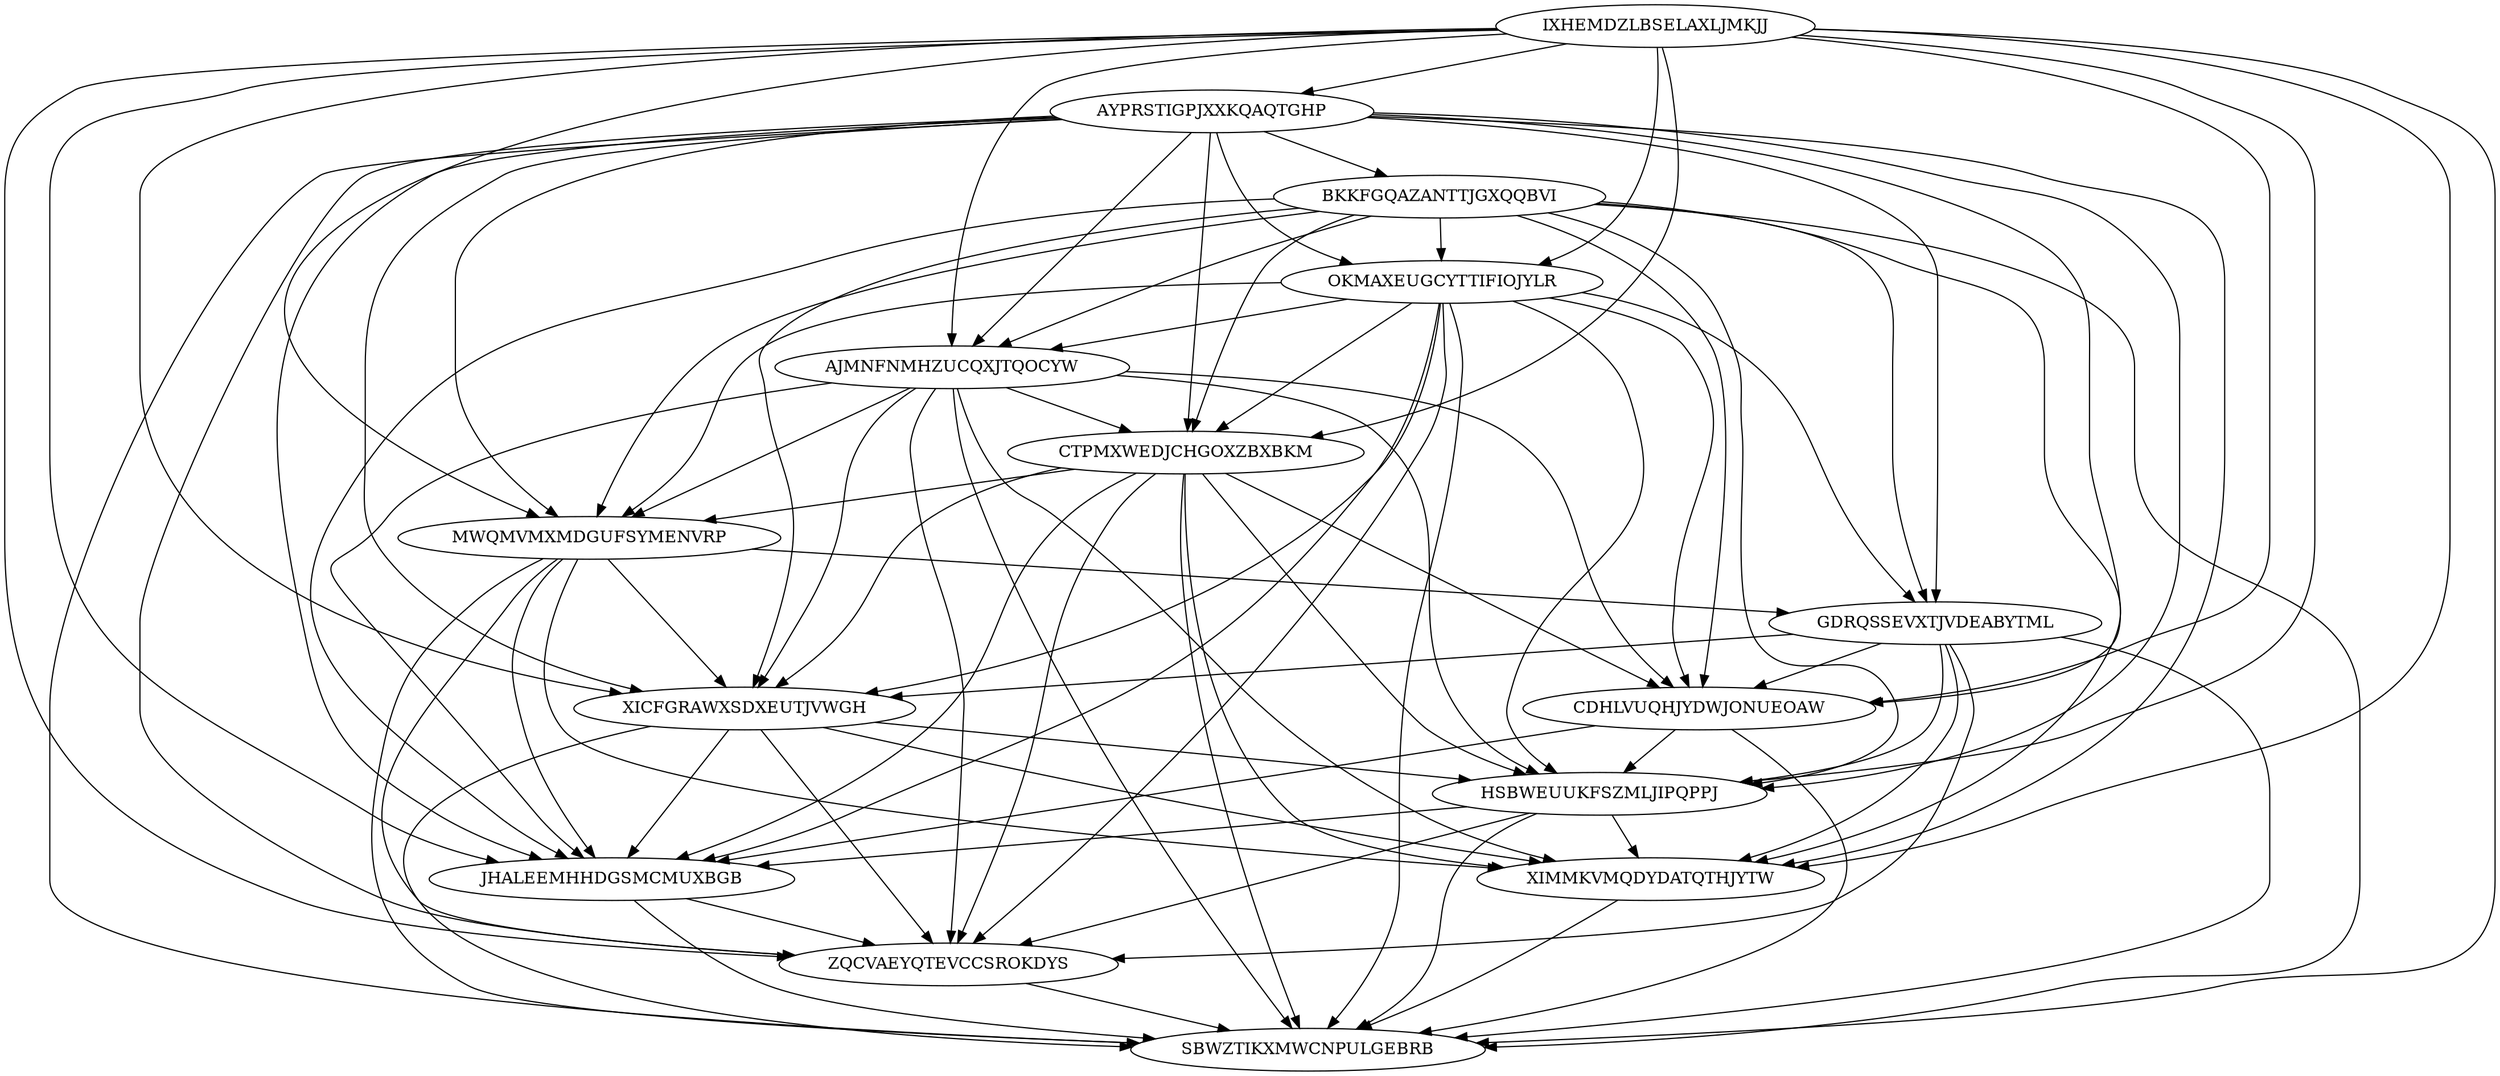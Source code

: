 digraph N15M91 {
	IXHEMDZLBSELAXLJMKJJ	[Weight=10];
	AYPRSTIGPJXXKQAQTGHP	[Weight=14];
	BKKFGQAZANTTJGXQQBVI	[Weight=12];
	OKMAXEUGCYTTIFIOJYLR	[Weight=20];
	AJMNFNMHZUCQXJTQOCYW	[Weight=20];
	CTPMXWEDJCHGOXZBXBKM	[Weight=15];
	MWQMVMXMDGUFSYMENVRP	[Weight=19];
	GDRQSSEVXTJVDEABYTML	[Weight=13];
	XICFGRAWXSDXEUTJVWGH	[Weight=19];
	CDHLVUQHJYDWJONUEOAW	[Weight=10];
	HSBWEUUKFSZMLJIPQPPJ	[Weight=11];
	XIMMKVMQDYDATQTHJYTW	[Weight=14];
	JHALEEMHHDGSMCMUXBGB	[Weight=11];
	ZQCVAEYQTEVCCSROKDYS	[Weight=12];
	SBWZTIKXMWCNPULGEBRB	[Weight=14];
	GDRQSSEVXTJVDEABYTML -> HSBWEUUKFSZMLJIPQPPJ [Weight=18];
	IXHEMDZLBSELAXLJMKJJ -> XICFGRAWXSDXEUTJVWGH [Weight=13];
	IXHEMDZLBSELAXLJMKJJ -> OKMAXEUGCYTTIFIOJYLR [Weight=20];
	OKMAXEUGCYTTIFIOJYLR -> CTPMXWEDJCHGOXZBXBKM [Weight=12];
	AYPRSTIGPJXXKQAQTGHP -> GDRQSSEVXTJVDEABYTML [Weight=10];
	MWQMVMXMDGUFSYMENVRP -> GDRQSSEVXTJVDEABYTML [Weight=14];
	CTPMXWEDJCHGOXZBXBKM -> HSBWEUUKFSZMLJIPQPPJ [Weight=15];
	CTPMXWEDJCHGOXZBXBKM -> XIMMKVMQDYDATQTHJYTW [Weight=14];
	AJMNFNMHZUCQXJTQOCYW -> XIMMKVMQDYDATQTHJYTW [Weight=20];
	IXHEMDZLBSELAXLJMKJJ -> ZQCVAEYQTEVCCSROKDYS [Weight=16];
	BKKFGQAZANTTJGXQQBVI -> MWQMVMXMDGUFSYMENVRP [Weight=12];
	AYPRSTIGPJXXKQAQTGHP -> OKMAXEUGCYTTIFIOJYLR [Weight=14];
	HSBWEUUKFSZMLJIPQPPJ -> SBWZTIKXMWCNPULGEBRB [Weight=16];
	GDRQSSEVXTJVDEABYTML -> XICFGRAWXSDXEUTJVWGH [Weight=16];
	AYPRSTIGPJXXKQAQTGHP -> CTPMXWEDJCHGOXZBXBKM [Weight=10];
	CTPMXWEDJCHGOXZBXBKM -> MWQMVMXMDGUFSYMENVRP [Weight=12];
	XICFGRAWXSDXEUTJVWGH -> XIMMKVMQDYDATQTHJYTW [Weight=17];
	AYPRSTIGPJXXKQAQTGHP -> XIMMKVMQDYDATQTHJYTW [Weight=20];
	IXHEMDZLBSELAXLJMKJJ -> CTPMXWEDJCHGOXZBXBKM [Weight=13];
	MWQMVMXMDGUFSYMENVRP -> XICFGRAWXSDXEUTJVWGH [Weight=20];
	AJMNFNMHZUCQXJTQOCYW -> ZQCVAEYQTEVCCSROKDYS [Weight=11];
	AJMNFNMHZUCQXJTQOCYW -> XICFGRAWXSDXEUTJVWGH [Weight=18];
	OKMAXEUGCYTTIFIOJYLR -> HSBWEUUKFSZMLJIPQPPJ [Weight=19];
	BKKFGQAZANTTJGXQQBVI -> GDRQSSEVXTJVDEABYTML [Weight=18];
	BKKFGQAZANTTJGXQQBVI -> SBWZTIKXMWCNPULGEBRB [Weight=12];
	CTPMXWEDJCHGOXZBXBKM -> SBWZTIKXMWCNPULGEBRB [Weight=17];
	OKMAXEUGCYTTIFIOJYLR -> GDRQSSEVXTJVDEABYTML [Weight=20];
	BKKFGQAZANTTJGXQQBVI -> HSBWEUUKFSZMLJIPQPPJ [Weight=10];
	OKMAXEUGCYTTIFIOJYLR -> ZQCVAEYQTEVCCSROKDYS [Weight=13];
	OKMAXEUGCYTTIFIOJYLR -> JHALEEMHHDGSMCMUXBGB [Weight=12];
	XICFGRAWXSDXEUTJVWGH -> ZQCVAEYQTEVCCSROKDYS [Weight=17];
	BKKFGQAZANTTJGXQQBVI -> XICFGRAWXSDXEUTJVWGH [Weight=11];
	IXHEMDZLBSELAXLJMKJJ -> SBWZTIKXMWCNPULGEBRB [Weight=19];
	CTPMXWEDJCHGOXZBXBKM -> JHALEEMHHDGSMCMUXBGB [Weight=14];
	CDHLVUQHJYDWJONUEOAW -> HSBWEUUKFSZMLJIPQPPJ [Weight=17];
	CTPMXWEDJCHGOXZBXBKM -> XICFGRAWXSDXEUTJVWGH [Weight=20];
	BKKFGQAZANTTJGXQQBVI -> AJMNFNMHZUCQXJTQOCYW [Weight=17];
	AYPRSTIGPJXXKQAQTGHP -> MWQMVMXMDGUFSYMENVRP [Weight=19];
	BKKFGQAZANTTJGXQQBVI -> CTPMXWEDJCHGOXZBXBKM [Weight=20];
	XIMMKVMQDYDATQTHJYTW -> SBWZTIKXMWCNPULGEBRB [Weight=14];
	BKKFGQAZANTTJGXQQBVI -> OKMAXEUGCYTTIFIOJYLR [Weight=14];
	IXHEMDZLBSELAXLJMKJJ -> HSBWEUUKFSZMLJIPQPPJ [Weight=20];
	JHALEEMHHDGSMCMUXBGB -> ZQCVAEYQTEVCCSROKDYS [Weight=17];
	BKKFGQAZANTTJGXQQBVI -> JHALEEMHHDGSMCMUXBGB [Weight=17];
	AJMNFNMHZUCQXJTQOCYW -> CDHLVUQHJYDWJONUEOAW [Weight=20];
	AJMNFNMHZUCQXJTQOCYW -> HSBWEUUKFSZMLJIPQPPJ [Weight=12];
	MWQMVMXMDGUFSYMENVRP -> JHALEEMHHDGSMCMUXBGB [Weight=17];
	JHALEEMHHDGSMCMUXBGB -> SBWZTIKXMWCNPULGEBRB [Weight=12];
	GDRQSSEVXTJVDEABYTML -> CDHLVUQHJYDWJONUEOAW [Weight=18];
	BKKFGQAZANTTJGXQQBVI -> CDHLVUQHJYDWJONUEOAW [Weight=13];
	HSBWEUUKFSZMLJIPQPPJ -> ZQCVAEYQTEVCCSROKDYS [Weight=20];
	AYPRSTIGPJXXKQAQTGHP -> BKKFGQAZANTTJGXQQBVI [Weight=20];
	OKMAXEUGCYTTIFIOJYLR -> SBWZTIKXMWCNPULGEBRB [Weight=18];
	CDHLVUQHJYDWJONUEOAW -> SBWZTIKXMWCNPULGEBRB [Weight=19];
	XICFGRAWXSDXEUTJVWGH -> JHALEEMHHDGSMCMUXBGB [Weight=17];
	AYPRSTIGPJXXKQAQTGHP -> JHALEEMHHDGSMCMUXBGB [Weight=15];
	OKMAXEUGCYTTIFIOJYLR -> MWQMVMXMDGUFSYMENVRP [Weight=16];
	IXHEMDZLBSELAXLJMKJJ -> XIMMKVMQDYDATQTHJYTW [Weight=19];
	BKKFGQAZANTTJGXQQBVI -> XIMMKVMQDYDATQTHJYTW [Weight=16];
	AYPRSTIGPJXXKQAQTGHP -> AJMNFNMHZUCQXJTQOCYW [Weight=11];
	MWQMVMXMDGUFSYMENVRP -> ZQCVAEYQTEVCCSROKDYS [Weight=13];
	IXHEMDZLBSELAXLJMKJJ -> MWQMVMXMDGUFSYMENVRP [Weight=12];
	IXHEMDZLBSELAXLJMKJJ -> JHALEEMHHDGSMCMUXBGB [Weight=19];
	AJMNFNMHZUCQXJTQOCYW -> MWQMVMXMDGUFSYMENVRP [Weight=10];
	GDRQSSEVXTJVDEABYTML -> SBWZTIKXMWCNPULGEBRB [Weight=18];
	AYPRSTIGPJXXKQAQTGHP -> XICFGRAWXSDXEUTJVWGH [Weight=15];
	MWQMVMXMDGUFSYMENVRP -> SBWZTIKXMWCNPULGEBRB [Weight=14];
	GDRQSSEVXTJVDEABYTML -> ZQCVAEYQTEVCCSROKDYS [Weight=15];
	ZQCVAEYQTEVCCSROKDYS -> SBWZTIKXMWCNPULGEBRB [Weight=13];
	AYPRSTIGPJXXKQAQTGHP -> HSBWEUUKFSZMLJIPQPPJ [Weight=12];
	XICFGRAWXSDXEUTJVWGH -> SBWZTIKXMWCNPULGEBRB [Weight=13];
	CTPMXWEDJCHGOXZBXBKM -> CDHLVUQHJYDWJONUEOAW [Weight=15];
	GDRQSSEVXTJVDEABYTML -> XIMMKVMQDYDATQTHJYTW [Weight=18];
	XICFGRAWXSDXEUTJVWGH -> HSBWEUUKFSZMLJIPQPPJ [Weight=11];
	AYPRSTIGPJXXKQAQTGHP -> ZQCVAEYQTEVCCSROKDYS [Weight=15];
	OKMAXEUGCYTTIFIOJYLR -> CDHLVUQHJYDWJONUEOAW [Weight=17];
	CDHLVUQHJYDWJONUEOAW -> JHALEEMHHDGSMCMUXBGB [Weight=15];
	AJMNFNMHZUCQXJTQOCYW -> CTPMXWEDJCHGOXZBXBKM [Weight=18];
	HSBWEUUKFSZMLJIPQPPJ -> XIMMKVMQDYDATQTHJYTW [Weight=18];
	CTPMXWEDJCHGOXZBXBKM -> ZQCVAEYQTEVCCSROKDYS [Weight=19];
	MWQMVMXMDGUFSYMENVRP -> XIMMKVMQDYDATQTHJYTW [Weight=18];
	IXHEMDZLBSELAXLJMKJJ -> CDHLVUQHJYDWJONUEOAW [Weight=16];
	OKMAXEUGCYTTIFIOJYLR -> XICFGRAWXSDXEUTJVWGH [Weight=19];
	AJMNFNMHZUCQXJTQOCYW -> JHALEEMHHDGSMCMUXBGB [Weight=14];
	HSBWEUUKFSZMLJIPQPPJ -> JHALEEMHHDGSMCMUXBGB [Weight=11];
	OKMAXEUGCYTTIFIOJYLR -> AJMNFNMHZUCQXJTQOCYW [Weight=12];
	IXHEMDZLBSELAXLJMKJJ -> AYPRSTIGPJXXKQAQTGHP [Weight=18];
	AJMNFNMHZUCQXJTQOCYW -> SBWZTIKXMWCNPULGEBRB [Weight=15];
	AYPRSTIGPJXXKQAQTGHP -> CDHLVUQHJYDWJONUEOAW [Weight=18];
	AYPRSTIGPJXXKQAQTGHP -> SBWZTIKXMWCNPULGEBRB [Weight=19];
	IXHEMDZLBSELAXLJMKJJ -> AJMNFNMHZUCQXJTQOCYW [Weight=11];
}
